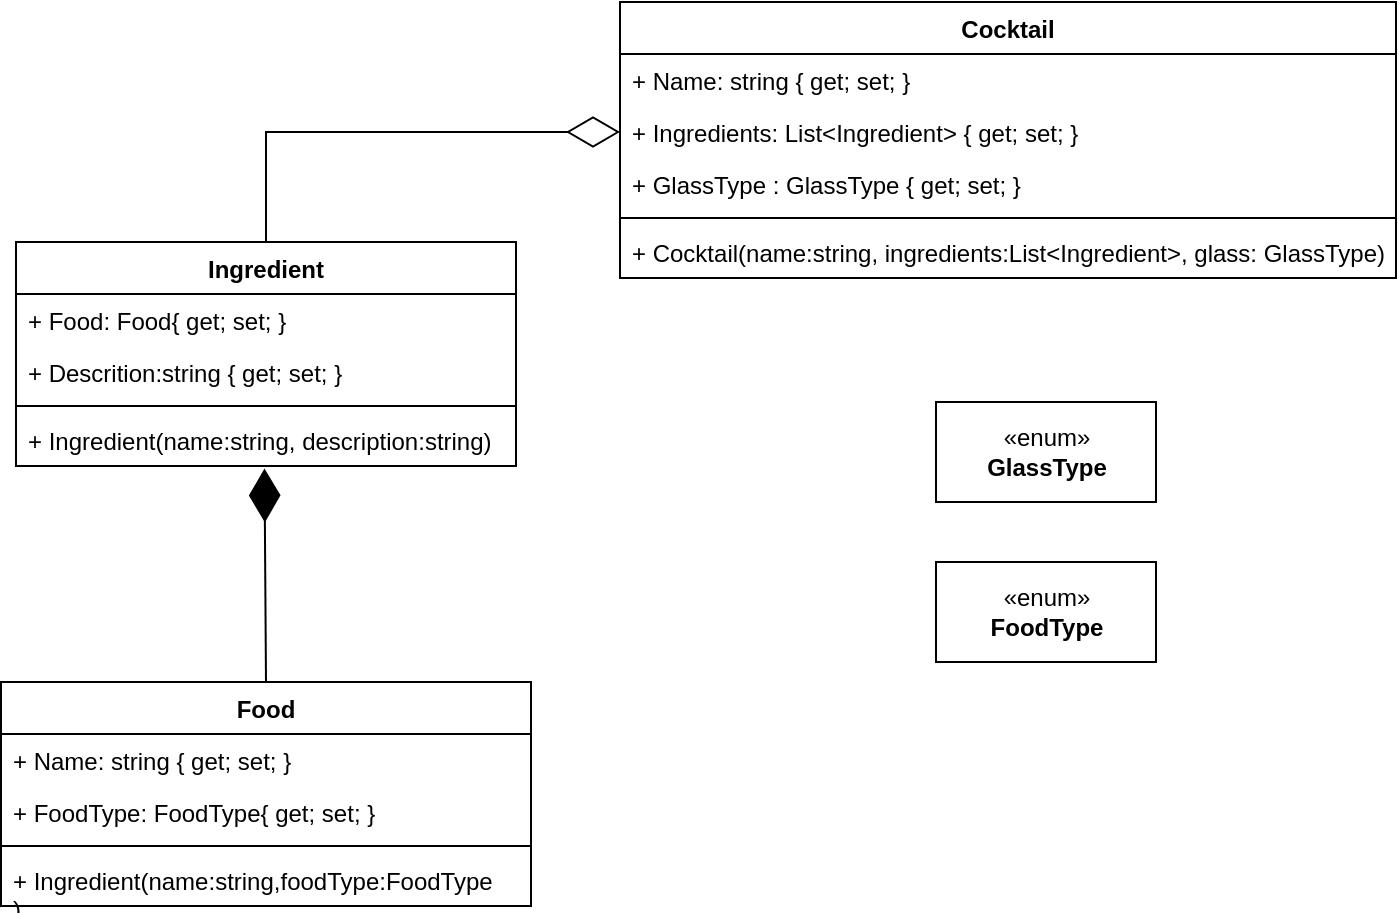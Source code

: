 <mxfile version="14.2.7" type="device"><diagram id="C5RBs43oDa-KdzZeNtuy" name="Page-1"><mxGraphModel dx="1128" dy="622" grid="1" gridSize="10" guides="1" tooltips="1" connect="1" arrows="1" fold="1" page="1" pageScale="1" pageWidth="827" pageHeight="1169" math="0" shadow="0"><root><mxCell id="WIyWlLk6GJQsqaUBKTNV-0"/><mxCell id="WIyWlLk6GJQsqaUBKTNV-1" parent="WIyWlLk6GJQsqaUBKTNV-0"/><mxCell id="GMEI8heF4YhuBGyHdZHc-0" value="Cocktail" style="swimlane;fontStyle=1;align=center;verticalAlign=top;childLayout=stackLayout;horizontal=1;startSize=26;horizontalStack=0;resizeParent=1;resizeParentMax=0;resizeLast=0;collapsible=1;marginBottom=0;" parent="WIyWlLk6GJQsqaUBKTNV-1" vertex="1"><mxGeometry x="512" y="150" width="388" height="138" as="geometry"/></mxCell><mxCell id="GMEI8heF4YhuBGyHdZHc-27" value="+ Name: string { get; set; }" style="text;strokeColor=none;fillColor=none;align=left;verticalAlign=top;spacingLeft=4;spacingRight=4;overflow=hidden;rotatable=0;points=[[0,0.5],[1,0.5]];portConstraint=eastwest;" parent="GMEI8heF4YhuBGyHdZHc-0" vertex="1"><mxGeometry y="26" width="388" height="26" as="geometry"/></mxCell><mxCell id="GMEI8heF4YhuBGyHdZHc-1" value="+ Ingredients: List&lt;Ingredient&gt; { get; set; }" style="text;strokeColor=none;fillColor=none;align=left;verticalAlign=top;spacingLeft=4;spacingRight=4;overflow=hidden;rotatable=0;points=[[0,0.5],[1,0.5]];portConstraint=eastwest;" parent="GMEI8heF4YhuBGyHdZHc-0" vertex="1"><mxGeometry y="52" width="388" height="26" as="geometry"/></mxCell><mxCell id="GMEI8heF4YhuBGyHdZHc-30" value="+ GlassType : GlassType { get; set; }" style="text;strokeColor=none;fillColor=none;align=left;verticalAlign=top;spacingLeft=4;spacingRight=4;overflow=hidden;rotatable=0;points=[[0,0.5],[1,0.5]];portConstraint=eastwest;" parent="GMEI8heF4YhuBGyHdZHc-0" vertex="1"><mxGeometry y="78" width="388" height="26" as="geometry"/></mxCell><mxCell id="GMEI8heF4YhuBGyHdZHc-2" value="" style="line;strokeWidth=1;fillColor=none;align=left;verticalAlign=middle;spacingTop=-1;spacingLeft=3;spacingRight=3;rotatable=0;labelPosition=right;points=[];portConstraint=eastwest;" parent="GMEI8heF4YhuBGyHdZHc-0" vertex="1"><mxGeometry y="104" width="388" height="8" as="geometry"/></mxCell><mxCell id="GMEI8heF4YhuBGyHdZHc-3" value="+ Cocktail(name:string, ingredients:List&lt;Ingredient&gt;, glass: GlassType)" style="text;strokeColor=none;fillColor=none;align=left;verticalAlign=top;spacingLeft=4;spacingRight=4;overflow=hidden;rotatable=0;points=[[0,0.5],[1,0.5]];portConstraint=eastwest;" parent="GMEI8heF4YhuBGyHdZHc-0" vertex="1"><mxGeometry y="112" width="388" height="26" as="geometry"/></mxCell><mxCell id="GMEI8heF4YhuBGyHdZHc-5" value="Ingredient" style="swimlane;fontStyle=1;align=center;verticalAlign=top;childLayout=stackLayout;horizontal=1;startSize=26;horizontalStack=0;resizeParent=1;resizeParentMax=0;resizeLast=0;collapsible=1;marginBottom=0;" parent="WIyWlLk6GJQsqaUBKTNV-1" vertex="1"><mxGeometry x="210" y="270" width="250" height="112" as="geometry"/></mxCell><mxCell id="GMEI8heF4YhuBGyHdZHc-6" value="+ Food: Food{ get; set; }" style="text;strokeColor=none;fillColor=none;align=left;verticalAlign=top;spacingLeft=4;spacingRight=4;overflow=hidden;rotatable=0;points=[[0,0.5],[1,0.5]];portConstraint=eastwest;" parent="GMEI8heF4YhuBGyHdZHc-5" vertex="1"><mxGeometry y="26" width="250" height="26" as="geometry"/></mxCell><mxCell id="r0kTFoVJbADRN85cLbs4-0" value="+ Descrition:string { get; set; }" style="text;strokeColor=none;fillColor=none;align=left;verticalAlign=top;spacingLeft=4;spacingRight=4;overflow=hidden;rotatable=0;points=[[0,0.5],[1,0.5]];portConstraint=eastwest;" parent="GMEI8heF4YhuBGyHdZHc-5" vertex="1"><mxGeometry y="52" width="250" height="26" as="geometry"/></mxCell><mxCell id="GMEI8heF4YhuBGyHdZHc-7" value="" style="line;strokeWidth=1;fillColor=none;align=left;verticalAlign=middle;spacingTop=-1;spacingLeft=3;spacingRight=3;rotatable=0;labelPosition=right;points=[];portConstraint=eastwest;" parent="GMEI8heF4YhuBGyHdZHc-5" vertex="1"><mxGeometry y="78" width="250" height="8" as="geometry"/></mxCell><mxCell id="GMEI8heF4YhuBGyHdZHc-8" value="+ Ingredient(name:string, description:string)" style="text;strokeColor=none;fillColor=none;align=left;verticalAlign=top;spacingLeft=4;spacingRight=4;overflow=hidden;rotatable=0;points=[[0,0.5],[1,0.5]];portConstraint=eastwest;" parent="GMEI8heF4YhuBGyHdZHc-5" vertex="1"><mxGeometry y="86" width="250" height="26" as="geometry"/></mxCell><mxCell id="GMEI8heF4YhuBGyHdZHc-26" value="" style="endArrow=diamondThin;endFill=0;endSize=24;html=1;entryX=0;entryY=0.5;entryDx=0;entryDy=0;exitX=0.5;exitY=0;exitDx=0;exitDy=0;rounded=0;" parent="WIyWlLk6GJQsqaUBKTNV-1" source="GMEI8heF4YhuBGyHdZHc-5" target="GMEI8heF4YhuBGyHdZHc-1" edge="1"><mxGeometry width="160" relative="1" as="geometry"><mxPoint x="348" y="215" as="sourcePoint"/><mxPoint x="508" y="215" as="targetPoint"/><Array as="points"><mxPoint x="335" y="215"/></Array></mxGeometry></mxCell><mxCell id="GMEI8heF4YhuBGyHdZHc-29" value="«enum»&lt;br&gt;&lt;b&gt;GlassType&lt;/b&gt;" style="html=1;" parent="WIyWlLk6GJQsqaUBKTNV-1" vertex="1"><mxGeometry x="670" y="350" width="110" height="50" as="geometry"/></mxCell><mxCell id="Yr-CmaKSYnEWZV2PP2VZ-0" value="Food" style="swimlane;fontStyle=1;align=center;verticalAlign=top;childLayout=stackLayout;horizontal=1;startSize=26;horizontalStack=0;resizeParent=1;resizeParentMax=0;resizeLast=0;collapsible=1;marginBottom=0;" parent="WIyWlLk6GJQsqaUBKTNV-1" vertex="1"><mxGeometry x="202.5" y="490" width="265" height="112" as="geometry"/></mxCell><mxCell id="Yr-CmaKSYnEWZV2PP2VZ-6" value="+ Name: string { get; set; }" style="text;strokeColor=none;fillColor=none;align=left;verticalAlign=top;spacingLeft=4;spacingRight=4;overflow=hidden;rotatable=0;points=[[0,0.5],[1,0.5]];portConstraint=eastwest;" parent="Yr-CmaKSYnEWZV2PP2VZ-0" vertex="1"><mxGeometry y="26" width="265" height="26" as="geometry"/></mxCell><mxCell id="Yr-CmaKSYnEWZV2PP2VZ-1" value="+ FoodType: FoodType{ get; set; }" style="text;strokeColor=none;fillColor=none;align=left;verticalAlign=top;spacingLeft=4;spacingRight=4;overflow=hidden;rotatable=0;points=[[0,0.5],[1,0.5]];portConstraint=eastwest;" parent="Yr-CmaKSYnEWZV2PP2VZ-0" vertex="1"><mxGeometry y="52" width="265" height="26" as="geometry"/></mxCell><mxCell id="Yr-CmaKSYnEWZV2PP2VZ-2" value="" style="line;strokeWidth=1;fillColor=none;align=left;verticalAlign=middle;spacingTop=-1;spacingLeft=3;spacingRight=3;rotatable=0;labelPosition=right;points=[];portConstraint=eastwest;" parent="Yr-CmaKSYnEWZV2PP2VZ-0" vertex="1"><mxGeometry y="78" width="265" height="8" as="geometry"/></mxCell><mxCell id="Yr-CmaKSYnEWZV2PP2VZ-3" value="+ Ingredient(name:string,foodType:FoodType&#10;)&#10;)" style="text;strokeColor=none;fillColor=none;align=left;verticalAlign=top;spacingLeft=4;spacingRight=4;overflow=hidden;rotatable=0;points=[[0,0.5],[1,0.5]];portConstraint=eastwest;" parent="Yr-CmaKSYnEWZV2PP2VZ-0" vertex="1"><mxGeometry y="86" width="265" height="26" as="geometry"/></mxCell><mxCell id="Yr-CmaKSYnEWZV2PP2VZ-4" value="" style="endArrow=diamondThin;endFill=1;endSize=24;html=1;entryX=0.497;entryY=1.048;entryDx=0;entryDy=0;exitX=0.5;exitY=0;exitDx=0;exitDy=0;entryPerimeter=0;" parent="WIyWlLk6GJQsqaUBKTNV-1" source="Yr-CmaKSYnEWZV2PP2VZ-0" target="GMEI8heF4YhuBGyHdZHc-8" edge="1"><mxGeometry width="160" relative="1" as="geometry"><mxPoint x="80" y="165" as="sourcePoint"/><mxPoint x="240" y="165" as="targetPoint"/></mxGeometry></mxCell><mxCell id="Yr-CmaKSYnEWZV2PP2VZ-7" value="«enum»&lt;br&gt;&lt;b&gt;FoodType&lt;/b&gt;" style="html=1;" parent="WIyWlLk6GJQsqaUBKTNV-1" vertex="1"><mxGeometry x="670" y="430" width="110" height="50" as="geometry"/></mxCell></root></mxGraphModel></diagram></mxfile>